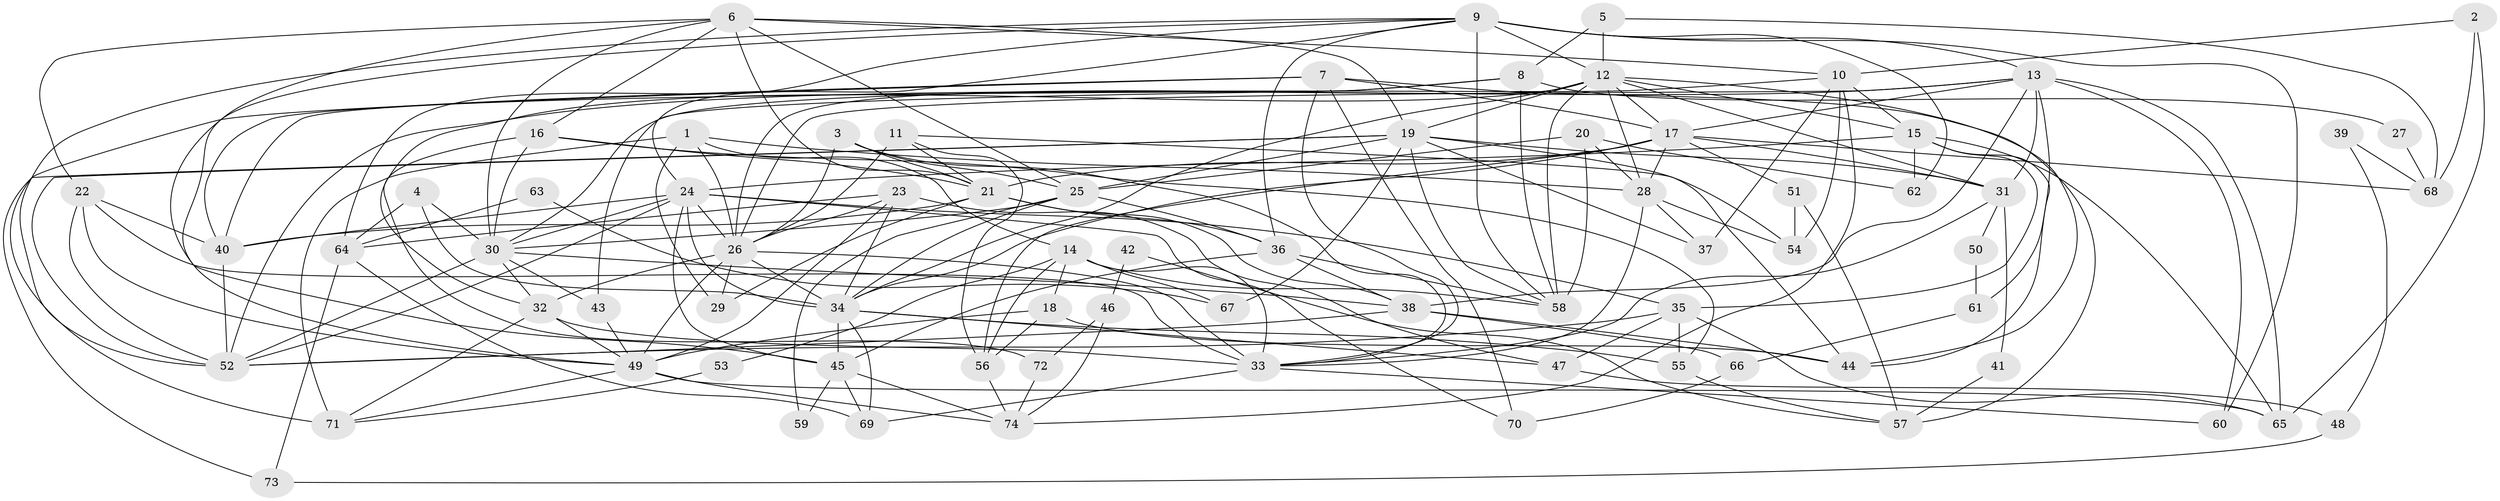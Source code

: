 // original degree distribution, {6: 0.07432432432432433, 3: 0.2905405405405405, 4: 0.2905405405405405, 5: 0.17567567567567569, 2: 0.10810810810810811, 7: 0.060810810810810814}
// Generated by graph-tools (version 1.1) at 2025/36/03/09/25 02:36:17]
// undirected, 74 vertices, 200 edges
graph export_dot {
graph [start="1"]
  node [color=gray90,style=filled];
  1;
  2;
  3;
  4;
  5;
  6;
  7;
  8;
  9;
  10;
  11;
  12;
  13;
  14;
  15;
  16;
  17;
  18;
  19;
  20;
  21;
  22;
  23;
  24;
  25;
  26;
  27;
  28;
  29;
  30;
  31;
  32;
  33;
  34;
  35;
  36;
  37;
  38;
  39;
  40;
  41;
  42;
  43;
  44;
  45;
  46;
  47;
  48;
  49;
  50;
  51;
  52;
  53;
  54;
  55;
  56;
  57;
  58;
  59;
  60;
  61;
  62;
  63;
  64;
  65;
  66;
  67;
  68;
  69;
  70;
  71;
  72;
  73;
  74;
  1 -- 14 [weight=1.0];
  1 -- 26 [weight=1.0];
  1 -- 28 [weight=2.0];
  1 -- 29 [weight=1.0];
  1 -- 71 [weight=1.0];
  2 -- 10 [weight=1.0];
  2 -- 65 [weight=1.0];
  2 -- 68 [weight=1.0];
  3 -- 21 [weight=1.0];
  3 -- 25 [weight=1.0];
  3 -- 26 [weight=1.0];
  3 -- 33 [weight=1.0];
  4 -- 30 [weight=1.0];
  4 -- 34 [weight=1.0];
  4 -- 64 [weight=1.0];
  5 -- 8 [weight=1.0];
  5 -- 12 [weight=1.0];
  5 -- 68 [weight=1.0];
  6 -- 10 [weight=1.0];
  6 -- 16 [weight=1.0];
  6 -- 19 [weight=1.0];
  6 -- 21 [weight=1.0];
  6 -- 22 [weight=1.0];
  6 -- 25 [weight=2.0];
  6 -- 30 [weight=1.0];
  6 -- 49 [weight=1.0];
  7 -- 17 [weight=2.0];
  7 -- 33 [weight=1.0];
  7 -- 40 [weight=1.0];
  7 -- 57 [weight=1.0];
  7 -- 70 [weight=1.0];
  7 -- 71 [weight=1.0];
  8 -- 27 [weight=1.0];
  8 -- 40 [weight=1.0];
  8 -- 43 [weight=1.0];
  8 -- 58 [weight=1.0];
  9 -- 12 [weight=1.0];
  9 -- 13 [weight=1.0];
  9 -- 24 [weight=1.0];
  9 -- 36 [weight=1.0];
  9 -- 45 [weight=1.0];
  9 -- 52 [weight=1.0];
  9 -- 58 [weight=1.0];
  9 -- 60 [weight=1.0];
  9 -- 62 [weight=2.0];
  9 -- 64 [weight=1.0];
  10 -- 15 [weight=2.0];
  10 -- 30 [weight=1.0];
  10 -- 37 [weight=1.0];
  10 -- 54 [weight=1.0];
  10 -- 74 [weight=1.0];
  11 -- 21 [weight=1.0];
  11 -- 26 [weight=1.0];
  11 -- 44 [weight=1.0];
  11 -- 56 [weight=1.0];
  12 -- 15 [weight=1.0];
  12 -- 17 [weight=1.0];
  12 -- 19 [weight=1.0];
  12 -- 26 [weight=1.0];
  12 -- 28 [weight=1.0];
  12 -- 31 [weight=1.0];
  12 -- 32 [weight=1.0];
  12 -- 34 [weight=1.0];
  12 -- 44 [weight=2.0];
  12 -- 58 [weight=1.0];
  13 -- 17 [weight=1.0];
  13 -- 26 [weight=1.0];
  13 -- 31 [weight=1.0];
  13 -- 38 [weight=1.0];
  13 -- 52 [weight=1.0];
  13 -- 60 [weight=1.0];
  13 -- 61 [weight=1.0];
  13 -- 65 [weight=1.0];
  14 -- 18 [weight=1.0];
  14 -- 33 [weight=1.0];
  14 -- 53 [weight=1.0];
  14 -- 56 [weight=1.0];
  14 -- 58 [weight=1.0];
  14 -- 67 [weight=1.0];
  15 -- 24 [weight=2.0];
  15 -- 35 [weight=1.0];
  15 -- 44 [weight=1.0];
  15 -- 62 [weight=1.0];
  15 -- 65 [weight=1.0];
  16 -- 21 [weight=1.0];
  16 -- 30 [weight=1.0];
  16 -- 55 [weight=1.0];
  16 -- 72 [weight=1.0];
  17 -- 21 [weight=2.0];
  17 -- 28 [weight=1.0];
  17 -- 31 [weight=1.0];
  17 -- 34 [weight=1.0];
  17 -- 51 [weight=1.0];
  17 -- 56 [weight=1.0];
  17 -- 68 [weight=1.0];
  18 -- 44 [weight=1.0];
  18 -- 49 [weight=1.0];
  18 -- 56 [weight=1.0];
  19 -- 25 [weight=1.0];
  19 -- 31 [weight=1.0];
  19 -- 37 [weight=1.0];
  19 -- 52 [weight=1.0];
  19 -- 54 [weight=1.0];
  19 -- 58 [weight=1.0];
  19 -- 67 [weight=1.0];
  19 -- 73 [weight=1.0];
  20 -- 25 [weight=1.0];
  20 -- 28 [weight=1.0];
  20 -- 58 [weight=1.0];
  20 -- 62 [weight=1.0];
  21 -- 29 [weight=1.0];
  21 -- 36 [weight=1.0];
  21 -- 38 [weight=1.0];
  21 -- 40 [weight=1.0];
  22 -- 33 [weight=1.0];
  22 -- 40 [weight=1.0];
  22 -- 49 [weight=1.0];
  22 -- 52 [weight=1.0];
  23 -- 26 [weight=1.0];
  23 -- 34 [weight=1.0];
  23 -- 47 [weight=1.0];
  23 -- 49 [weight=1.0];
  23 -- 64 [weight=1.0];
  24 -- 26 [weight=2.0];
  24 -- 30 [weight=2.0];
  24 -- 34 [weight=1.0];
  24 -- 35 [weight=1.0];
  24 -- 40 [weight=1.0];
  24 -- 45 [weight=1.0];
  24 -- 52 [weight=1.0];
  24 -- 70 [weight=1.0];
  25 -- 30 [weight=1.0];
  25 -- 34 [weight=1.0];
  25 -- 36 [weight=1.0];
  25 -- 59 [weight=1.0];
  26 -- 29 [weight=1.0];
  26 -- 32 [weight=1.0];
  26 -- 33 [weight=1.0];
  26 -- 34 [weight=1.0];
  26 -- 49 [weight=1.0];
  27 -- 68 [weight=1.0];
  28 -- 33 [weight=1.0];
  28 -- 37 [weight=1.0];
  28 -- 54 [weight=1.0];
  30 -- 32 [weight=1.0];
  30 -- 38 [weight=1.0];
  30 -- 43 [weight=1.0];
  30 -- 52 [weight=1.0];
  31 -- 33 [weight=1.0];
  31 -- 41 [weight=1.0];
  31 -- 50 [weight=1.0];
  32 -- 33 [weight=1.0];
  32 -- 49 [weight=1.0];
  32 -- 71 [weight=1.0];
  33 -- 60 [weight=1.0];
  33 -- 69 [weight=1.0];
  34 -- 45 [weight=1.0];
  34 -- 47 [weight=1.0];
  34 -- 55 [weight=1.0];
  34 -- 69 [weight=1.0];
  35 -- 47 [weight=1.0];
  35 -- 52 [weight=1.0];
  35 -- 55 [weight=1.0];
  35 -- 65 [weight=1.0];
  36 -- 38 [weight=1.0];
  36 -- 45 [weight=1.0];
  36 -- 58 [weight=1.0];
  38 -- 44 [weight=1.0];
  38 -- 52 [weight=1.0];
  38 -- 66 [weight=1.0];
  39 -- 48 [weight=1.0];
  39 -- 68 [weight=1.0];
  40 -- 52 [weight=1.0];
  41 -- 57 [weight=1.0];
  42 -- 46 [weight=1.0];
  42 -- 57 [weight=1.0];
  43 -- 49 [weight=1.0];
  45 -- 59 [weight=1.0];
  45 -- 69 [weight=1.0];
  45 -- 74 [weight=1.0];
  46 -- 72 [weight=1.0];
  46 -- 74 [weight=1.0];
  47 -- 48 [weight=1.0];
  48 -- 73 [weight=1.0];
  49 -- 65 [weight=1.0];
  49 -- 71 [weight=1.0];
  49 -- 74 [weight=1.0];
  50 -- 61 [weight=1.0];
  51 -- 54 [weight=1.0];
  51 -- 57 [weight=1.0];
  53 -- 71 [weight=1.0];
  55 -- 57 [weight=1.0];
  56 -- 74 [weight=1.0];
  61 -- 66 [weight=1.0];
  63 -- 64 [weight=1.0];
  63 -- 67 [weight=1.0];
  64 -- 69 [weight=1.0];
  64 -- 73 [weight=1.0];
  66 -- 70 [weight=1.0];
  72 -- 74 [weight=1.0];
}
